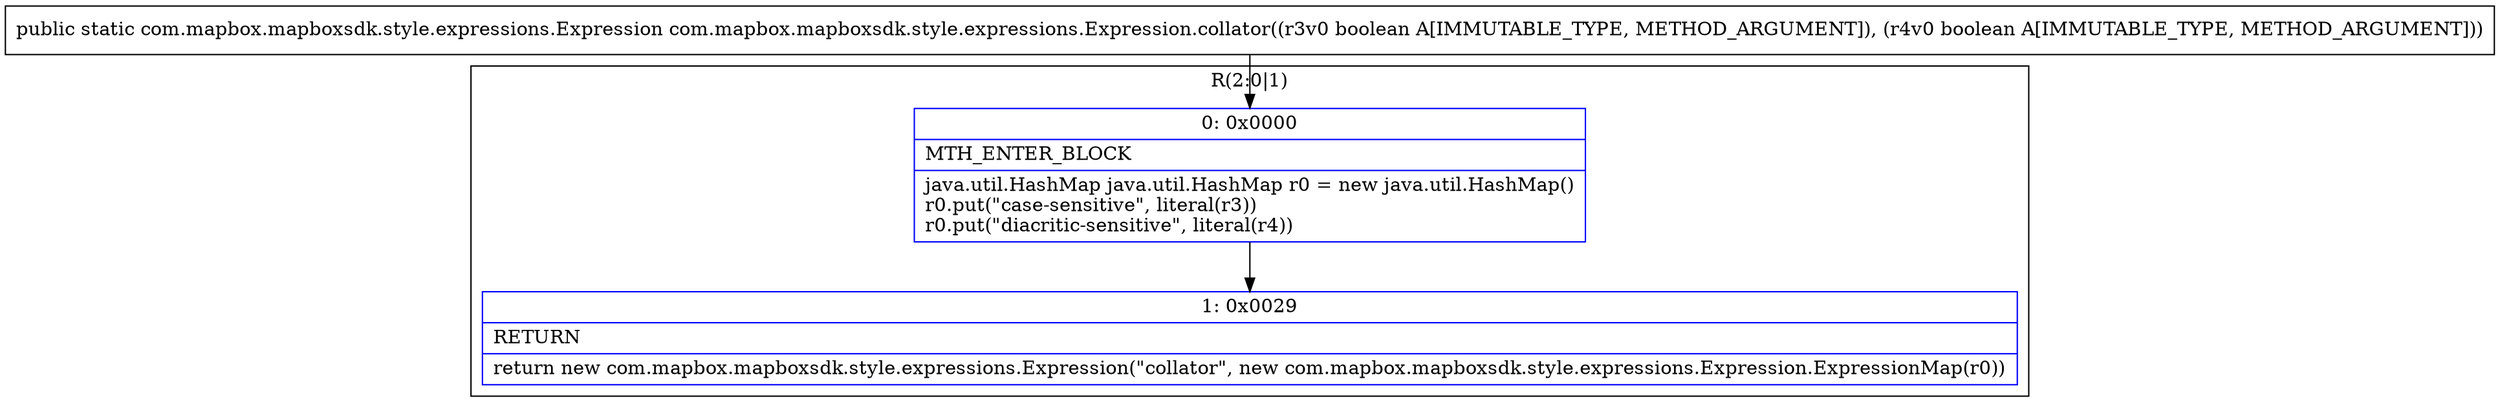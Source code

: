 digraph "CFG forcom.mapbox.mapboxsdk.style.expressions.Expression.collator(ZZ)Lcom\/mapbox\/mapboxsdk\/style\/expressions\/Expression;" {
subgraph cluster_Region_2044019132 {
label = "R(2:0|1)";
node [shape=record,color=blue];
Node_0 [shape=record,label="{0\:\ 0x0000|MTH_ENTER_BLOCK\l|java.util.HashMap java.util.HashMap r0 = new java.util.HashMap()\lr0.put(\"case\-sensitive\", literal(r3))\lr0.put(\"diacritic\-sensitive\", literal(r4))\l}"];
Node_1 [shape=record,label="{1\:\ 0x0029|RETURN\l|return new com.mapbox.mapboxsdk.style.expressions.Expression(\"collator\", new com.mapbox.mapboxsdk.style.expressions.Expression.ExpressionMap(r0))\l}"];
}
MethodNode[shape=record,label="{public static com.mapbox.mapboxsdk.style.expressions.Expression com.mapbox.mapboxsdk.style.expressions.Expression.collator((r3v0 boolean A[IMMUTABLE_TYPE, METHOD_ARGUMENT]), (r4v0 boolean A[IMMUTABLE_TYPE, METHOD_ARGUMENT])) }"];
MethodNode -> Node_0;
Node_0 -> Node_1;
}

